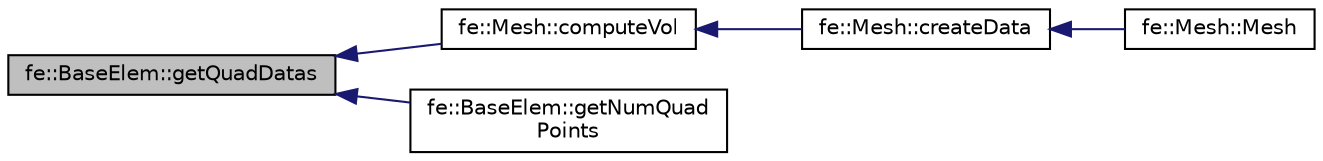 digraph "fe::BaseElem::getQuadDatas"
{
  edge [fontname="Helvetica",fontsize="10",labelfontname="Helvetica",labelfontsize="10"];
  node [fontname="Helvetica",fontsize="10",shape=record];
  rankdir="LR";
  Node29 [label="fe::BaseElem::getQuadDatas",height=0.2,width=0.4,color="black", fillcolor="grey75", style="filled", fontcolor="black"];
  Node29 -> Node30 [dir="back",color="midnightblue",fontsize="10",style="solid",fontname="Helvetica"];
  Node30 [label="fe::Mesh::computeVol",height=0.2,width=0.4,color="black", fillcolor="white", style="filled",URL="$classfe_1_1Mesh.html#ad8e7d706e7378a729c22842bfbf6af3b",tooltip="Compute the nodal volume. "];
  Node30 -> Node31 [dir="back",color="midnightblue",fontsize="10",style="solid",fontname="Helvetica"];
  Node31 [label="fe::Mesh::createData",height=0.2,width=0.4,color="black", fillcolor="white", style="filled",URL="$classfe_1_1Mesh.html#af19a12e75facdf38b898d4b627f3e5d1",tooltip="Reads mesh data from the file and populates other data. "];
  Node31 -> Node32 [dir="back",color="midnightblue",fontsize="10",style="solid",fontname="Helvetica"];
  Node32 [label="fe::Mesh::Mesh",height=0.2,width=0.4,color="black", fillcolor="white", style="filled",URL="$classfe_1_1Mesh.html#a0041afbb7d7e94bfb01c108e460196fb",tooltip="Constructor. "];
  Node29 -> Node33 [dir="back",color="midnightblue",fontsize="10",style="solid",fontname="Helvetica"];
  Node33 [label="fe::BaseElem::getNumQuad\lPoints",height=0.2,width=0.4,color="black", fillcolor="white", style="filled",URL="$classfe_1_1BaseElem.html#a96fb54d9aca45e987c163e95242ceb8f",tooltip="Get number of quadrature points in the data. "];
}

